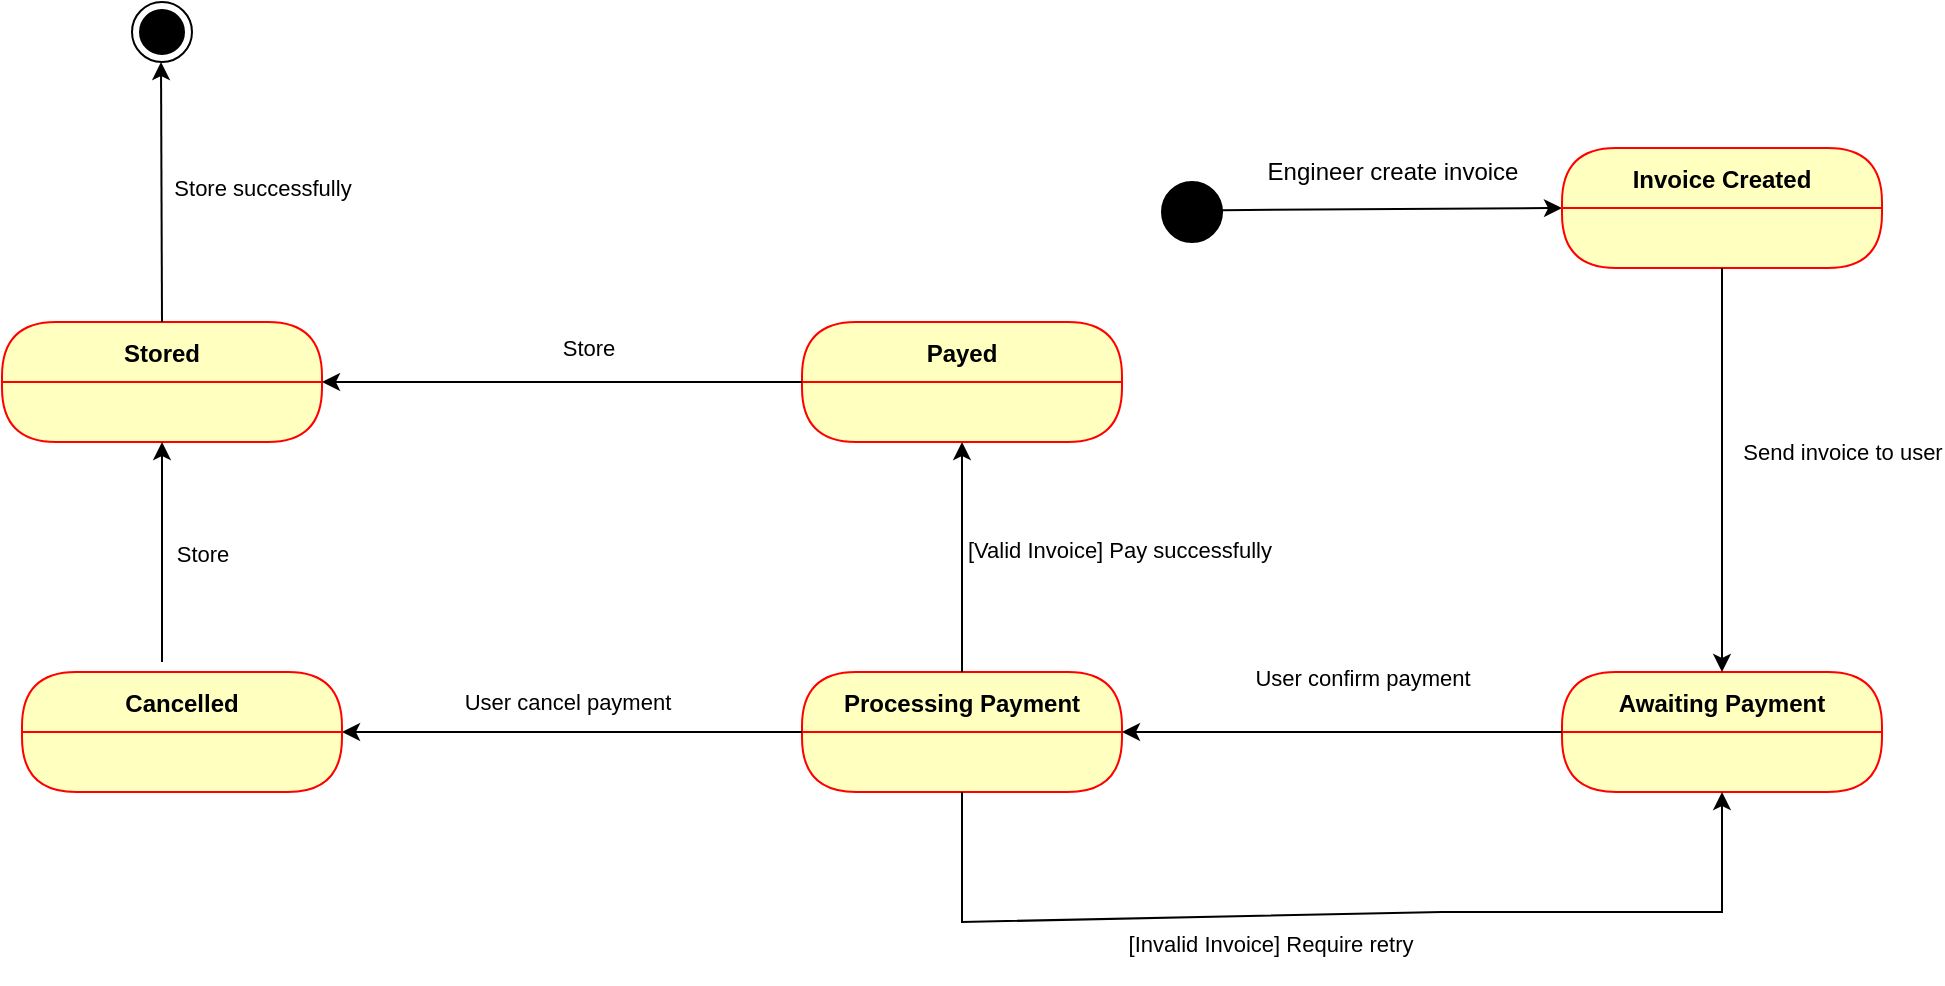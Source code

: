 <mxfile version="26.2.13">
  <diagram name="Trang-1" id="PsneFKfoZAK16GkZ3s4L">
    <mxGraphModel dx="1354" dy="800" grid="1" gridSize="10" guides="1" tooltips="1" connect="1" arrows="1" fold="1" page="1" pageScale="1" pageWidth="827" pageHeight="1169" math="0" shadow="0">
      <root>
        <mxCell id="0" />
        <mxCell id="1" parent="0" />
        <mxCell id="i-__r6slWNRVwA6ePFB0-2" value="" style="ellipse;fillColor=strokeColor;html=1;" parent="1" vertex="1">
          <mxGeometry x="590" y="390" width="30" height="30" as="geometry" />
        </mxCell>
        <mxCell id="i-__r6slWNRVwA6ePFB0-3" style="rounded=0;orthogonalLoop=1;jettySize=auto;html=1;exitX=1;exitY=0.5;exitDx=0;exitDy=0;entryX=0;entryY=0.5;entryDx=0;entryDy=0;" parent="1" edge="1" target="i-__r6slWNRVwA6ePFB0-23">
          <mxGeometry relative="1" as="geometry">
            <mxPoint x="750" y="404" as="targetPoint" />
            <mxPoint x="620" y="404.09" as="sourcePoint" />
          </mxGeometry>
        </mxCell>
        <mxCell id="i-__r6slWNRVwA6ePFB0-23" value="Invoice Created" style="swimlane;fontStyle=1;align=center;verticalAlign=middle;childLayout=stackLayout;horizontal=1;startSize=30;horizontalStack=0;resizeParent=0;resizeLast=1;container=0;fontColor=#000000;collapsible=0;rounded=1;arcSize=30;strokeColor=#ff0000;fillColor=#ffffc0;swimlaneFillColor=#ffffc0;dropTarget=0;" parent="1" vertex="1">
          <mxGeometry x="790" y="373" width="160" height="60" as="geometry" />
        </mxCell>
        <mxCell id="i-__r6slWNRVwA6ePFB0-24" value="Awaiting Payment" style="swimlane;fontStyle=1;align=center;verticalAlign=middle;childLayout=stackLayout;horizontal=1;startSize=30;horizontalStack=0;resizeParent=0;resizeLast=1;container=0;fontColor=#000000;collapsible=0;rounded=1;arcSize=30;strokeColor=#ff0000;fillColor=#ffffc0;swimlaneFillColor=#ffffc0;dropTarget=0;" parent="1" vertex="1">
          <mxGeometry x="790" y="635" width="160" height="60" as="geometry" />
        </mxCell>
        <mxCell id="i-__r6slWNRVwA6ePFB0-27" value="Processing Payment" style="swimlane;fontStyle=1;align=center;verticalAlign=middle;childLayout=stackLayout;horizontal=1;startSize=30;horizontalStack=0;resizeParent=0;resizeLast=1;container=0;fontColor=#000000;collapsible=0;rounded=1;arcSize=30;strokeColor=#ff0000;fillColor=#ffffc0;swimlaneFillColor=#ffffc0;dropTarget=0;" parent="1" vertex="1">
          <mxGeometry x="410" y="635" width="160" height="60" as="geometry" />
        </mxCell>
        <mxCell id="i-__r6slWNRVwA6ePFB0-28" value="" style="endArrow=classic;html=1;rounded=0;exitX=0;exitY=0.5;exitDx=0;exitDy=0;entryX=1;entryY=0.5;entryDx=0;entryDy=0;" parent="1" source="i-__r6slWNRVwA6ePFB0-24" target="i-__r6slWNRVwA6ePFB0-27" edge="1">
          <mxGeometry width="50" height="50" relative="1" as="geometry">
            <mxPoint x="770" y="635" as="sourcePoint" />
            <mxPoint x="820" y="585" as="targetPoint" />
          </mxGeometry>
        </mxCell>
        <mxCell id="i-__r6slWNRVwA6ePFB0-29" value="User confirm payment&lt;div&gt;&lt;br&gt;&lt;/div&gt;" style="edgeLabel;html=1;align=center;verticalAlign=middle;resizable=0;points=[];" parent="i-__r6slWNRVwA6ePFB0-28" vertex="1" connectable="0">
          <mxGeometry x="-0.164" y="1" relative="1" as="geometry">
            <mxPoint x="-8" y="-21" as="offset" />
          </mxGeometry>
        </mxCell>
        <mxCell id="i-__r6slWNRVwA6ePFB0-30" value="" style="endArrow=classic;html=1;rounded=0;entryX=0.5;entryY=1;entryDx=0;entryDy=0;exitX=0.5;exitY=1;exitDx=0;exitDy=0;" parent="1" target="i-__r6slWNRVwA6ePFB0-24" edge="1" source="i-__r6slWNRVwA6ePFB0-27">
          <mxGeometry width="50" height="50" relative="1" as="geometry">
            <mxPoint x="590" y="695" as="sourcePoint" />
            <mxPoint x="585" y="775" as="targetPoint" />
            <Array as="points">
              <mxPoint x="490" y="760" />
              <mxPoint x="730" y="755" />
              <mxPoint x="870" y="755" />
            </Array>
          </mxGeometry>
        </mxCell>
        <mxCell id="i-__r6slWNRVwA6ePFB0-31" value="[Invalid Invoice] Require retry&lt;div&gt;&lt;br&gt;&lt;/div&gt;" style="edgeLabel;html=1;align=center;verticalAlign=middle;resizable=0;points=[];" parent="i-__r6slWNRVwA6ePFB0-30" vertex="1" connectable="0">
          <mxGeometry x="-0.247" y="-1" relative="1" as="geometry">
            <mxPoint x="29" y="19" as="offset" />
          </mxGeometry>
        </mxCell>
        <mxCell id="i-__r6slWNRVwA6ePFB0-32" value="" style="endArrow=classic;html=1;rounded=0;exitX=0.5;exitY=0;exitDx=0;exitDy=0;" parent="1" source="i-__r6slWNRVwA6ePFB0-27" edge="1">
          <mxGeometry width="50" height="50" relative="1" as="geometry">
            <mxPoint x="820" y="455" as="sourcePoint" />
            <mxPoint x="490" y="520" as="targetPoint" />
            <Array as="points">
              <mxPoint x="490" y="540" />
            </Array>
          </mxGeometry>
        </mxCell>
        <mxCell id="i-__r6slWNRVwA6ePFB0-33" value="[Valid Invoice] Pay successfully&amp;nbsp;" style="edgeLabel;html=1;align=center;verticalAlign=middle;resizable=0;points=[];" parent="i-__r6slWNRVwA6ePFB0-32" vertex="1" connectable="0">
          <mxGeometry x="0.048" y="-2" relative="1" as="geometry">
            <mxPoint x="78" y="-1" as="offset" />
          </mxGeometry>
        </mxCell>
        <mxCell id="i-__r6slWNRVwA6ePFB0-35" value="" style="endArrow=classic;html=1;rounded=0;exitX=0;exitY=0.5;exitDx=0;exitDy=0;entryX=1;entryY=0.5;entryDx=0;entryDy=0;" parent="1" source="i-__r6slWNRVwA6ePFB0-27" target="jtQ7e561Q5fQb4x_p7So-4" edge="1">
          <mxGeometry width="50" height="50" relative="1" as="geometry">
            <mxPoint x="590" y="455" as="sourcePoint" />
            <mxPoint x="300" y="665" as="targetPoint" />
          </mxGeometry>
        </mxCell>
        <mxCell id="i-__r6slWNRVwA6ePFB0-36" value="User cancel payment&amp;nbsp;" style="edgeLabel;html=1;align=center;verticalAlign=middle;resizable=0;points=[];" parent="i-__r6slWNRVwA6ePFB0-35" vertex="1" connectable="0">
          <mxGeometry x="0.112" y="-4" relative="1" as="geometry">
            <mxPoint x="12" y="-11" as="offset" />
          </mxGeometry>
        </mxCell>
        <mxCell id="jtQ7e561Q5fQb4x_p7So-1" value="Engineer create invoice" style="text;html=1;align=center;verticalAlign=middle;resizable=0;points=[];autosize=1;strokeColor=none;fillColor=none;" vertex="1" parent="1">
          <mxGeometry x="630" y="370" width="150" height="30" as="geometry" />
        </mxCell>
        <mxCell id="jtQ7e561Q5fQb4x_p7So-2" value="" style="endArrow=classic;html=1;rounded=0;exitX=0.5;exitY=1;exitDx=0;exitDy=0;entryX=0.5;entryY=0;entryDx=0;entryDy=0;" edge="1" parent="1" source="i-__r6slWNRVwA6ePFB0-23" target="i-__r6slWNRVwA6ePFB0-24">
          <mxGeometry width="50" height="50" relative="1" as="geometry">
            <mxPoint x="540" y="540" as="sourcePoint" />
            <mxPoint x="590" y="490" as="targetPoint" />
          </mxGeometry>
        </mxCell>
        <mxCell id="jtQ7e561Q5fQb4x_p7So-3" value="Send invoice to user" style="edgeLabel;html=1;align=center;verticalAlign=middle;resizable=0;points=[];" vertex="1" connectable="0" parent="jtQ7e561Q5fQb4x_p7So-2">
          <mxGeometry x="-0.198" y="2" relative="1" as="geometry">
            <mxPoint x="58" y="11" as="offset" />
          </mxGeometry>
        </mxCell>
        <mxCell id="jtQ7e561Q5fQb4x_p7So-4" value="Cancelled" style="swimlane;fontStyle=1;align=center;verticalAlign=middle;childLayout=stackLayout;horizontal=1;startSize=30;horizontalStack=0;resizeParent=0;resizeLast=1;container=0;fontColor=#000000;collapsible=0;rounded=1;arcSize=30;strokeColor=#ff0000;fillColor=#ffffc0;swimlaneFillColor=#ffffc0;dropTarget=0;" vertex="1" parent="1">
          <mxGeometry x="20" y="635" width="160" height="60" as="geometry" />
        </mxCell>
        <mxCell id="jtQ7e561Q5fQb4x_p7So-5" value="Payed" style="swimlane;fontStyle=1;align=center;verticalAlign=middle;childLayout=stackLayout;horizontal=1;startSize=30;horizontalStack=0;resizeParent=0;resizeLast=1;container=0;fontColor=#000000;collapsible=0;rounded=1;arcSize=30;strokeColor=#ff0000;fillColor=#ffffc0;swimlaneFillColor=#ffffc0;dropTarget=0;" vertex="1" parent="1">
          <mxGeometry x="410" y="460" width="160" height="60" as="geometry" />
        </mxCell>
        <mxCell id="jtQ7e561Q5fQb4x_p7So-6" value="Stored" style="swimlane;fontStyle=1;align=center;verticalAlign=middle;childLayout=stackLayout;horizontal=1;startSize=30;horizontalStack=0;resizeParent=0;resizeLast=1;container=0;fontColor=#000000;collapsible=0;rounded=1;arcSize=30;strokeColor=#ff0000;fillColor=#ffffc0;swimlaneFillColor=#ffffc0;dropTarget=0;" vertex="1" parent="1">
          <mxGeometry x="10" y="460" width="160" height="60" as="geometry" />
        </mxCell>
        <mxCell id="jtQ7e561Q5fQb4x_p7So-7" value="" style="endArrow=classic;html=1;rounded=0;entryX=1;entryY=0.5;entryDx=0;entryDy=0;exitX=0;exitY=0.5;exitDx=0;exitDy=0;" edge="1" parent="1" source="jtQ7e561Q5fQb4x_p7So-5" target="jtQ7e561Q5fQb4x_p7So-6">
          <mxGeometry width="50" height="50" relative="1" as="geometry">
            <mxPoint x="390" y="540" as="sourcePoint" />
            <mxPoint x="440" y="490" as="targetPoint" />
          </mxGeometry>
        </mxCell>
        <mxCell id="jtQ7e561Q5fQb4x_p7So-8" value="" style="endArrow=classic;html=1;rounded=0;entryX=0.5;entryY=1;entryDx=0;entryDy=0;" edge="1" parent="1" target="jtQ7e561Q5fQb4x_p7So-6">
          <mxGeometry width="50" height="50" relative="1" as="geometry">
            <mxPoint x="90" y="630" as="sourcePoint" />
            <mxPoint x="440" y="490" as="targetPoint" />
          </mxGeometry>
        </mxCell>
        <mxCell id="jtQ7e561Q5fQb4x_p7So-9" value="Store" style="edgeLabel;html=1;align=center;verticalAlign=middle;resizable=0;points=[];" vertex="1" connectable="0" parent="jtQ7e561Q5fQb4x_p7So-8">
          <mxGeometry x="-0.018" relative="1" as="geometry">
            <mxPoint x="20" as="offset" />
          </mxGeometry>
        </mxCell>
        <mxCell id="jtQ7e561Q5fQb4x_p7So-10" value="Store" style="edgeLabel;html=1;align=center;verticalAlign=middle;resizable=0;points=[];" vertex="1" connectable="0" parent="1">
          <mxGeometry x="110" y="590" as="geometry">
            <mxPoint x="193" y="-117" as="offset" />
          </mxGeometry>
        </mxCell>
        <mxCell id="jtQ7e561Q5fQb4x_p7So-11" value="" style="ellipse;html=1;shape=endState;fillColor=strokeColor;" vertex="1" parent="1">
          <mxGeometry x="75" y="300" width="30" height="30" as="geometry" />
        </mxCell>
        <mxCell id="jtQ7e561Q5fQb4x_p7So-12" value="" style="endArrow=classic;html=1;rounded=0;entryX=0.5;entryY=1;entryDx=0;entryDy=0;exitX=0.5;exitY=0;exitDx=0;exitDy=0;" edge="1" parent="1" source="jtQ7e561Q5fQb4x_p7So-6">
          <mxGeometry width="50" height="50" relative="1" as="geometry">
            <mxPoint x="89.5" y="440" as="sourcePoint" />
            <mxPoint x="89.5" y="330" as="targetPoint" />
          </mxGeometry>
        </mxCell>
        <mxCell id="jtQ7e561Q5fQb4x_p7So-13" value="Store successfully&lt;div&gt;&lt;br&gt;&lt;/div&gt;" style="edgeLabel;html=1;align=center;verticalAlign=middle;resizable=0;points=[];" vertex="1" connectable="0" parent="jtQ7e561Q5fQb4x_p7So-12">
          <mxGeometry x="-0.018" relative="1" as="geometry">
            <mxPoint x="50" y="4" as="offset" />
          </mxGeometry>
        </mxCell>
      </root>
    </mxGraphModel>
  </diagram>
</mxfile>
